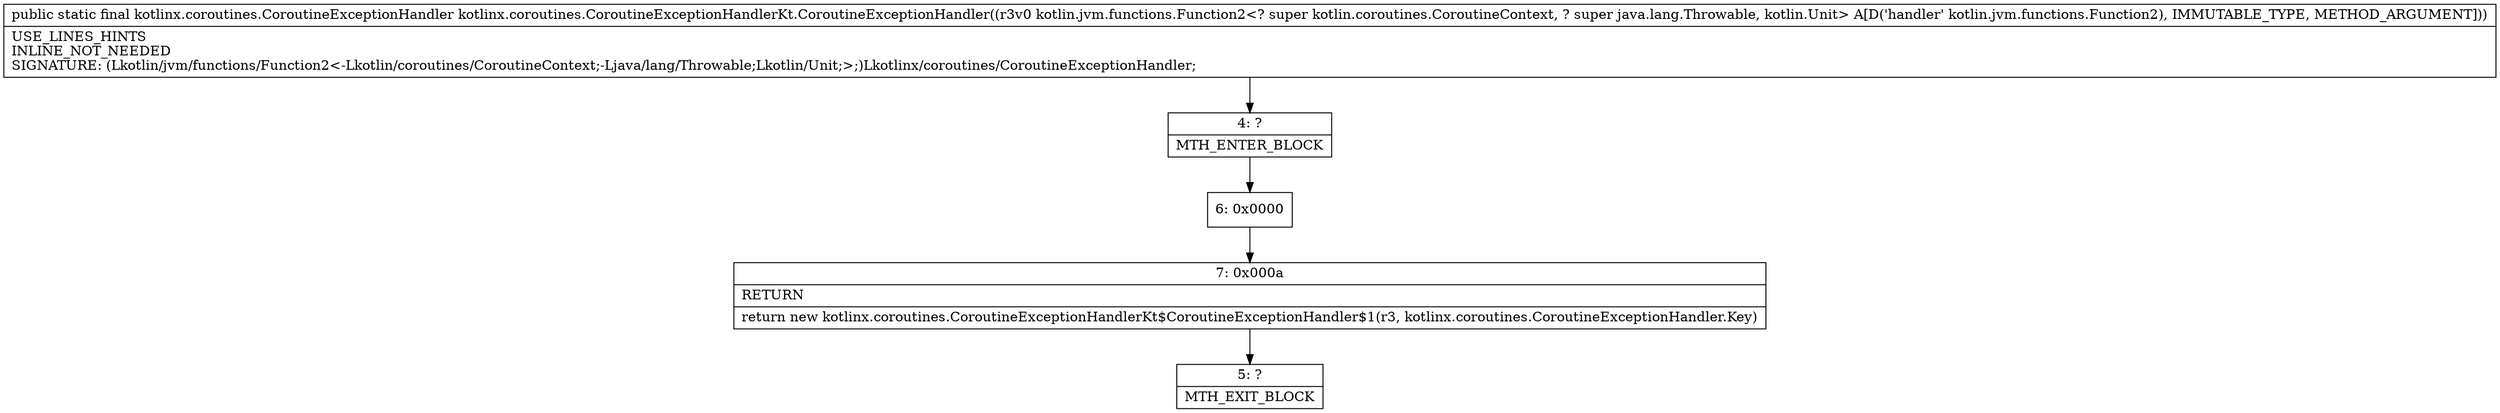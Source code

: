 digraph "CFG forkotlinx.coroutines.CoroutineExceptionHandlerKt.CoroutineExceptionHandler(Lkotlin\/jvm\/functions\/Function2;)Lkotlinx\/coroutines\/CoroutineExceptionHandler;" {
Node_4 [shape=record,label="{4\:\ ?|MTH_ENTER_BLOCK\l}"];
Node_6 [shape=record,label="{6\:\ 0x0000}"];
Node_7 [shape=record,label="{7\:\ 0x000a|RETURN\l|return new kotlinx.coroutines.CoroutineExceptionHandlerKt$CoroutineExceptionHandler$1(r3, kotlinx.coroutines.CoroutineExceptionHandler.Key)\l}"];
Node_5 [shape=record,label="{5\:\ ?|MTH_EXIT_BLOCK\l}"];
MethodNode[shape=record,label="{public static final kotlinx.coroutines.CoroutineExceptionHandler kotlinx.coroutines.CoroutineExceptionHandlerKt.CoroutineExceptionHandler((r3v0 kotlin.jvm.functions.Function2\<? super kotlin.coroutines.CoroutineContext, ? super java.lang.Throwable, kotlin.Unit\> A[D('handler' kotlin.jvm.functions.Function2), IMMUTABLE_TYPE, METHOD_ARGUMENT]))  | USE_LINES_HINTS\lINLINE_NOT_NEEDED\lSIGNATURE: (Lkotlin\/jvm\/functions\/Function2\<\-Lkotlin\/coroutines\/CoroutineContext;\-Ljava\/lang\/Throwable;Lkotlin\/Unit;\>;)Lkotlinx\/coroutines\/CoroutineExceptionHandler;\l}"];
MethodNode -> Node_4;Node_4 -> Node_6;
Node_6 -> Node_7;
Node_7 -> Node_5;
}


